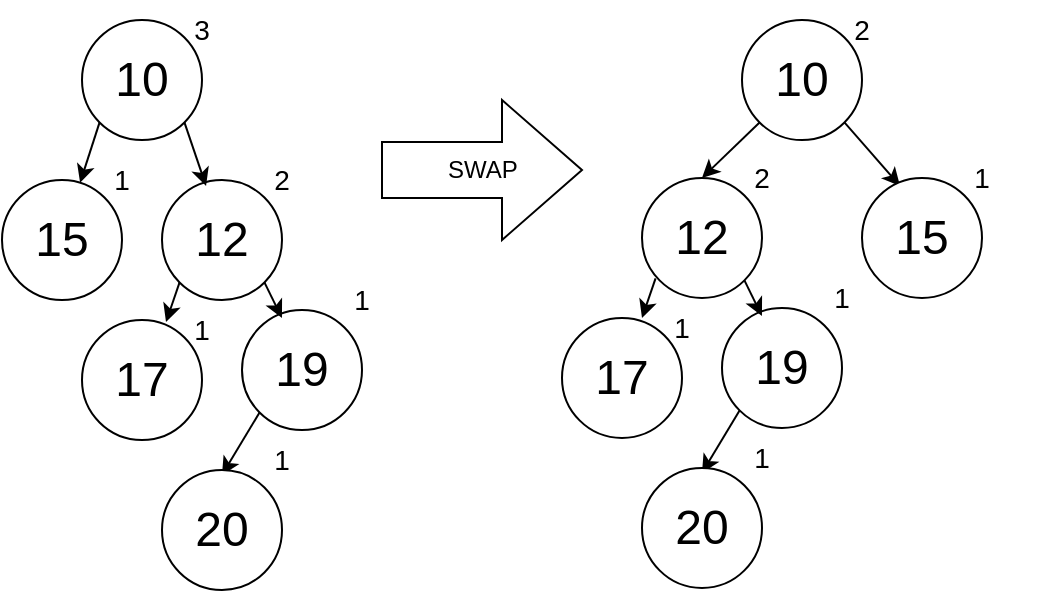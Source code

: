 <mxfile version="16.1.2" type="device"><diagram id="oeTP1227Fok0xVzUUvgo" name="Page-1"><mxGraphModel dx="1102" dy="865" grid="1" gridSize="10" guides="1" tooltips="1" connect="1" arrows="1" fold="1" page="1" pageScale="1" pageWidth="850" pageHeight="1100" math="0" shadow="0"><root><mxCell id="0"/><mxCell id="1" parent="0"/><mxCell id="egZebEp88KU72r9SRnEN-52" style="edgeStyle=none;rounded=0;orthogonalLoop=1;jettySize=auto;html=1;exitX=0;exitY=1;exitDx=0;exitDy=0;entryX=0;entryY=0.75;entryDx=0;entryDy=0;fontSize=14;" parent="1" source="egZebEp88KU72r9SRnEN-48" target="egZebEp88KU72r9SRnEN-51" edge="1"><mxGeometry relative="1" as="geometry"/></mxCell><mxCell id="egZebEp88KU72r9SRnEN-48" value="&lt;font style=&quot;font-size: 24px&quot;&gt;19&lt;/font&gt;" style="ellipse;whiteSpace=wrap;html=1;aspect=fixed;" parent="1" vertex="1"><mxGeometry x="180" y="205" width="60" height="60" as="geometry"/></mxCell><mxCell id="egZebEp88KU72r9SRnEN-49" value="1" style="text;html=1;strokeColor=none;fillColor=none;align=center;verticalAlign=middle;whiteSpace=wrap;rounded=0;fontSize=14;" parent="1" vertex="1"><mxGeometry x="210" y="185" width="60" height="30" as="geometry"/></mxCell><mxCell id="egZebEp88KU72r9SRnEN-50" value="&lt;font style=&quot;font-size: 24px&quot;&gt;20&lt;/font&gt;" style="ellipse;whiteSpace=wrap;html=1;aspect=fixed;" parent="1" vertex="1"><mxGeometry x="140" y="285" width="60" height="60" as="geometry"/></mxCell><mxCell id="egZebEp88KU72r9SRnEN-51" value="1" style="text;html=1;strokeColor=none;fillColor=none;align=center;verticalAlign=middle;whiteSpace=wrap;rounded=0;fontSize=14;" parent="1" vertex="1"><mxGeometry x="170" y="265" width="60" height="30" as="geometry"/></mxCell><mxCell id="0VGHKmyP8yDBSpkg8Hg7-3" style="rounded=0;orthogonalLoop=1;jettySize=auto;html=1;exitX=0;exitY=1;exitDx=0;exitDy=0;entryX=0.7;entryY=0.017;entryDx=0;entryDy=0;entryPerimeter=0;" edge="1" parent="1" source="0VGHKmyP8yDBSpkg8Hg7-1" target="0VGHKmyP8yDBSpkg8Hg7-2"><mxGeometry relative="1" as="geometry"/></mxCell><mxCell id="0VGHKmyP8yDBSpkg8Hg7-6" style="edgeStyle=none;rounded=0;orthogonalLoop=1;jettySize=auto;html=1;exitX=1;exitY=1;exitDx=0;exitDy=0;entryX=0.333;entryY=0.067;entryDx=0;entryDy=0;entryPerimeter=0;" edge="1" parent="1" source="0VGHKmyP8yDBSpkg8Hg7-1" target="egZebEp88KU72r9SRnEN-48"><mxGeometry relative="1" as="geometry"/></mxCell><mxCell id="0VGHKmyP8yDBSpkg8Hg7-1" value="&lt;font style=&quot;font-size: 24px&quot;&gt;12&lt;/font&gt;" style="ellipse;whiteSpace=wrap;html=1;aspect=fixed;" vertex="1" parent="1"><mxGeometry x="140" y="140" width="60" height="60" as="geometry"/></mxCell><mxCell id="0VGHKmyP8yDBSpkg8Hg7-2" value="&lt;font style=&quot;font-size: 24px&quot;&gt;17&lt;/font&gt;" style="ellipse;whiteSpace=wrap;html=1;aspect=fixed;" vertex="1" parent="1"><mxGeometry x="100" y="210" width="60" height="60" as="geometry"/></mxCell><mxCell id="0VGHKmyP8yDBSpkg8Hg7-4" value="2" style="text;html=1;strokeColor=none;fillColor=none;align=center;verticalAlign=middle;whiteSpace=wrap;rounded=0;fontSize=14;" vertex="1" parent="1"><mxGeometry x="170" y="125" width="60" height="30" as="geometry"/></mxCell><mxCell id="0VGHKmyP8yDBSpkg8Hg7-5" value="1" style="text;html=1;strokeColor=none;fillColor=none;align=center;verticalAlign=middle;whiteSpace=wrap;rounded=0;fontSize=14;" vertex="1" parent="1"><mxGeometry x="130" y="200" width="60" height="30" as="geometry"/></mxCell><mxCell id="0VGHKmyP8yDBSpkg8Hg7-9" style="edgeStyle=none;rounded=0;orthogonalLoop=1;jettySize=auto;html=1;exitX=0;exitY=1;exitDx=0;exitDy=0;" edge="1" parent="1" source="0VGHKmyP8yDBSpkg8Hg7-7" target="0VGHKmyP8yDBSpkg8Hg7-8"><mxGeometry relative="1" as="geometry"/></mxCell><mxCell id="0VGHKmyP8yDBSpkg8Hg7-12" style="edgeStyle=none;rounded=0;orthogonalLoop=1;jettySize=auto;html=1;exitX=1;exitY=1;exitDx=0;exitDy=0;entryX=0.367;entryY=0.05;entryDx=0;entryDy=0;entryPerimeter=0;" edge="1" parent="1" source="0VGHKmyP8yDBSpkg8Hg7-7" target="0VGHKmyP8yDBSpkg8Hg7-1"><mxGeometry relative="1" as="geometry"/></mxCell><mxCell id="0VGHKmyP8yDBSpkg8Hg7-7" value="&lt;font style=&quot;font-size: 24px&quot;&gt;10&lt;/font&gt;" style="ellipse;whiteSpace=wrap;html=1;aspect=fixed;" vertex="1" parent="1"><mxGeometry x="100" y="60" width="60" height="60" as="geometry"/></mxCell><mxCell id="0VGHKmyP8yDBSpkg8Hg7-8" value="&lt;font style=&quot;font-size: 24px&quot;&gt;15&lt;/font&gt;" style="ellipse;whiteSpace=wrap;html=1;aspect=fixed;" vertex="1" parent="1"><mxGeometry x="60" y="140" width="60" height="60" as="geometry"/></mxCell><mxCell id="0VGHKmyP8yDBSpkg8Hg7-10" value="3" style="text;html=1;strokeColor=none;fillColor=none;align=center;verticalAlign=middle;whiteSpace=wrap;rounded=0;fontSize=14;" vertex="1" parent="1"><mxGeometry x="130" y="50" width="60" height="30" as="geometry"/></mxCell><mxCell id="0VGHKmyP8yDBSpkg8Hg7-11" value="1" style="text;html=1;strokeColor=none;fillColor=none;align=center;verticalAlign=middle;whiteSpace=wrap;rounded=0;fontSize=14;" vertex="1" parent="1"><mxGeometry x="90" y="125" width="60" height="30" as="geometry"/></mxCell><mxCell id="0VGHKmyP8yDBSpkg8Hg7-13" style="edgeStyle=none;rounded=0;orthogonalLoop=1;jettySize=auto;html=1;exitX=0;exitY=1;exitDx=0;exitDy=0;entryX=0;entryY=0.75;entryDx=0;entryDy=0;fontSize=14;" edge="1" parent="1" source="0VGHKmyP8yDBSpkg8Hg7-14" target="0VGHKmyP8yDBSpkg8Hg7-17"><mxGeometry relative="1" as="geometry"/></mxCell><mxCell id="0VGHKmyP8yDBSpkg8Hg7-14" value="&lt;font style=&quot;font-size: 24px&quot;&gt;19&lt;/font&gt;" style="ellipse;whiteSpace=wrap;html=1;aspect=fixed;" vertex="1" parent="1"><mxGeometry x="420" y="203.98" width="60" height="60" as="geometry"/></mxCell><mxCell id="0VGHKmyP8yDBSpkg8Hg7-15" value="1" style="text;html=1;strokeColor=none;fillColor=none;align=center;verticalAlign=middle;whiteSpace=wrap;rounded=0;fontSize=14;" vertex="1" parent="1"><mxGeometry x="450" y="183.98" width="60" height="30" as="geometry"/></mxCell><mxCell id="0VGHKmyP8yDBSpkg8Hg7-16" value="&lt;font style=&quot;font-size: 24px&quot;&gt;20&lt;/font&gt;" style="ellipse;whiteSpace=wrap;html=1;aspect=fixed;" vertex="1" parent="1"><mxGeometry x="380" y="283.98" width="60" height="60" as="geometry"/></mxCell><mxCell id="0VGHKmyP8yDBSpkg8Hg7-17" value="1" style="text;html=1;strokeColor=none;fillColor=none;align=center;verticalAlign=middle;whiteSpace=wrap;rounded=0;fontSize=14;" vertex="1" parent="1"><mxGeometry x="410" y="263.98" width="60" height="30" as="geometry"/></mxCell><mxCell id="0VGHKmyP8yDBSpkg8Hg7-18" style="rounded=0;orthogonalLoop=1;jettySize=auto;html=1;exitX=0;exitY=1;exitDx=0;exitDy=0;entryX=0.7;entryY=0.017;entryDx=0;entryDy=0;entryPerimeter=0;" edge="1" parent="1"><mxGeometry relative="1" as="geometry"><mxPoint x="386.787" y="189.173" as="sourcePoint"/><mxPoint x="380" y="208.98" as="targetPoint"/></mxGeometry></mxCell><mxCell id="0VGHKmyP8yDBSpkg8Hg7-19" style="edgeStyle=none;rounded=0;orthogonalLoop=1;jettySize=auto;html=1;exitX=1;exitY=1;exitDx=0;exitDy=0;entryX=0.333;entryY=0.067;entryDx=0;entryDy=0;entryPerimeter=0;" edge="1" parent="1" source="0VGHKmyP8yDBSpkg8Hg7-20" target="0VGHKmyP8yDBSpkg8Hg7-14"><mxGeometry relative="1" as="geometry"/></mxCell><mxCell id="0VGHKmyP8yDBSpkg8Hg7-20" value="&lt;font style=&quot;font-size: 24px&quot;&gt;12&lt;/font&gt;" style="ellipse;whiteSpace=wrap;html=1;aspect=fixed;" vertex="1" parent="1"><mxGeometry x="380" y="138.98" width="60" height="60" as="geometry"/></mxCell><mxCell id="0VGHKmyP8yDBSpkg8Hg7-21" value="&lt;font style=&quot;font-size: 24px&quot;&gt;17&lt;/font&gt;" style="ellipse;whiteSpace=wrap;html=1;aspect=fixed;" vertex="1" parent="1"><mxGeometry x="340" y="208.98" width="60" height="60" as="geometry"/></mxCell><mxCell id="0VGHKmyP8yDBSpkg8Hg7-22" value="2" style="text;html=1;strokeColor=none;fillColor=none;align=center;verticalAlign=middle;whiteSpace=wrap;rounded=0;fontSize=14;" vertex="1" parent="1"><mxGeometry x="410" y="123.98" width="60" height="30" as="geometry"/></mxCell><mxCell id="0VGHKmyP8yDBSpkg8Hg7-23" value="1" style="text;html=1;strokeColor=none;fillColor=none;align=center;verticalAlign=middle;whiteSpace=wrap;rounded=0;fontSize=14;" vertex="1" parent="1"><mxGeometry x="370" y="198.98" width="60" height="30" as="geometry"/></mxCell><mxCell id="0VGHKmyP8yDBSpkg8Hg7-30" style="edgeStyle=none;rounded=0;orthogonalLoop=1;jettySize=auto;html=1;exitX=1;exitY=1;exitDx=0;exitDy=0;entryX=0.317;entryY=0.067;entryDx=0;entryDy=0;entryPerimeter=0;" edge="1" parent="1" source="0VGHKmyP8yDBSpkg8Hg7-26" target="0VGHKmyP8yDBSpkg8Hg7-27"><mxGeometry relative="1" as="geometry"/></mxCell><mxCell id="0VGHKmyP8yDBSpkg8Hg7-31" style="edgeStyle=none;rounded=0;orthogonalLoop=1;jettySize=auto;html=1;exitX=0;exitY=1;exitDx=0;exitDy=0;entryX=0;entryY=0.5;entryDx=0;entryDy=0;" edge="1" parent="1" source="0VGHKmyP8yDBSpkg8Hg7-26" target="0VGHKmyP8yDBSpkg8Hg7-22"><mxGeometry relative="1" as="geometry"/></mxCell><mxCell id="0VGHKmyP8yDBSpkg8Hg7-26" value="&lt;font style=&quot;font-size: 24px&quot;&gt;10&lt;/font&gt;" style="ellipse;whiteSpace=wrap;html=1;aspect=fixed;" vertex="1" parent="1"><mxGeometry x="430" y="60" width="60" height="60" as="geometry"/></mxCell><mxCell id="0VGHKmyP8yDBSpkg8Hg7-27" value="&lt;font style=&quot;font-size: 24px&quot;&gt;15&lt;/font&gt;" style="ellipse;whiteSpace=wrap;html=1;aspect=fixed;" vertex="1" parent="1"><mxGeometry x="490" y="138.98" width="60" height="60" as="geometry"/></mxCell><mxCell id="0VGHKmyP8yDBSpkg8Hg7-28" value="2" style="text;html=1;strokeColor=none;fillColor=none;align=center;verticalAlign=middle;whiteSpace=wrap;rounded=0;fontSize=14;" vertex="1" parent="1"><mxGeometry x="460" y="50" width="60" height="30" as="geometry"/></mxCell><mxCell id="0VGHKmyP8yDBSpkg8Hg7-29" value="1" style="text;html=1;strokeColor=none;fillColor=none;align=center;verticalAlign=middle;whiteSpace=wrap;rounded=0;fontSize=14;" vertex="1" parent="1"><mxGeometry x="520" y="123.98" width="60" height="30" as="geometry"/></mxCell><mxCell id="0VGHKmyP8yDBSpkg8Hg7-32" value="SWAP" style="html=1;shadow=0;dashed=0;align=center;verticalAlign=middle;shape=mxgraph.arrows2.arrow;dy=0.6;dx=40;notch=0;" vertex="1" parent="1"><mxGeometry x="250" y="100" width="100" height="70" as="geometry"/></mxCell></root></mxGraphModel></diagram></mxfile>